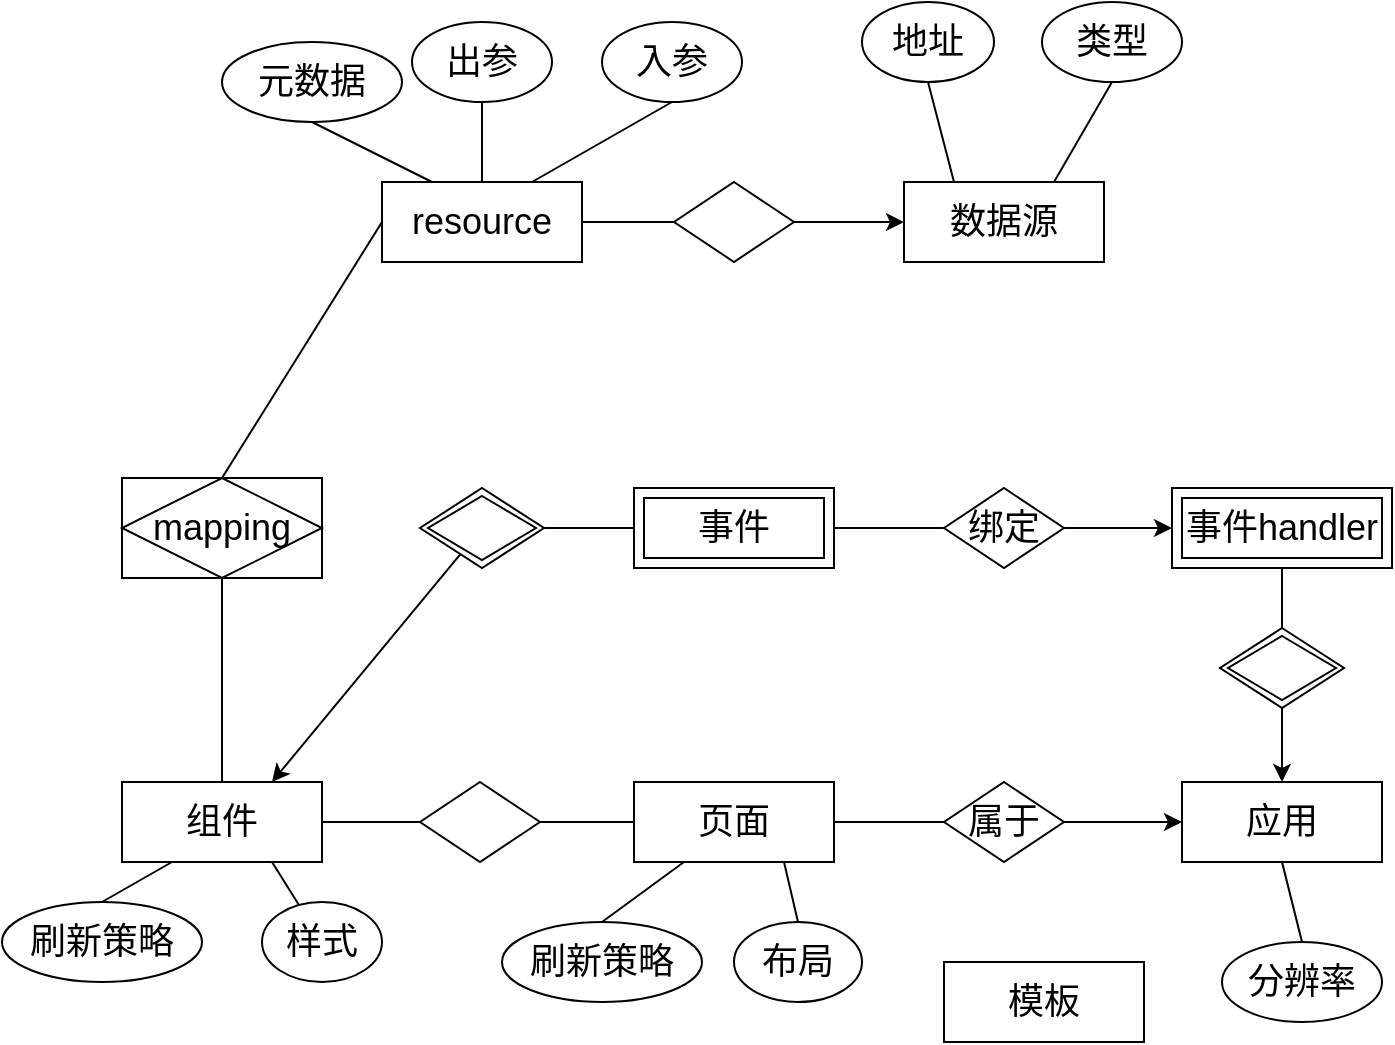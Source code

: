 <mxfile version="14.2.9" type="github">
  <diagram id="8m_83W-AyGa6Lw00tJbV" name="Page-1">
    <mxGraphModel dx="1295" dy="1709" grid="1" gridSize="10" guides="1" tooltips="1" connect="1" arrows="1" fold="1" page="1" pageScale="1" pageWidth="827" pageHeight="1169" math="0" shadow="0">
      <root>
        <mxCell id="0" />
        <mxCell id="1" parent="0" />
        <mxCell id="g3utbNs4VeE5p_Rx1PZi-1" value="组件" style="whiteSpace=wrap;html=1;align=center;fontSize=18;" parent="1" vertex="1">
          <mxGeometry x="80" y="250" width="100" height="40" as="geometry" />
        </mxCell>
        <mxCell id="g3utbNs4VeE5p_Rx1PZi-4" value="" style="shape=rhombus;perimeter=rhombusPerimeter;whiteSpace=wrap;html=1;align=center;fontSize=18;" parent="1" vertex="1">
          <mxGeometry x="229" y="250" width="60" height="40" as="geometry" />
        </mxCell>
        <mxCell id="g3utbNs4VeE5p_Rx1PZi-5" value="" style="endArrow=none;html=1;rounded=0;exitX=1;exitY=0.5;exitDx=0;exitDy=0;entryX=0;entryY=0.5;entryDx=0;entryDy=0;fontSize=18;" parent="1" source="g3utbNs4VeE5p_Rx1PZi-1" target="g3utbNs4VeE5p_Rx1PZi-4" edge="1">
          <mxGeometry relative="1" as="geometry">
            <mxPoint x="170" y="270" as="sourcePoint" />
            <mxPoint x="240" y="270" as="targetPoint" />
          </mxGeometry>
        </mxCell>
        <mxCell id="g3utbNs4VeE5p_Rx1PZi-6" value="页面" style="whiteSpace=wrap;html=1;align=center;fontSize=18;" parent="1" vertex="1">
          <mxGeometry x="336" y="250" width="100" height="40" as="geometry" />
        </mxCell>
        <mxCell id="g3utbNs4VeE5p_Rx1PZi-10" value="" style="edgeStyle=orthogonalEdgeStyle;rounded=0;orthogonalLoop=1;jettySize=auto;html=1;fontSize=18;" parent="1" source="g3utbNs4VeE5p_Rx1PZi-8" target="g3utbNs4VeE5p_Rx1PZi-9" edge="1">
          <mxGeometry relative="1" as="geometry" />
        </mxCell>
        <mxCell id="g3utbNs4VeE5p_Rx1PZi-8" value="属于" style="shape=rhombus;perimeter=rhombusPerimeter;whiteSpace=wrap;html=1;align=center;fontSize=18;" parent="1" vertex="1">
          <mxGeometry x="491" y="250" width="60" height="40" as="geometry" />
        </mxCell>
        <mxCell id="g3utbNs4VeE5p_Rx1PZi-9" value="应用" style="whiteSpace=wrap;html=1;align=center;fontSize=18;" parent="1" vertex="1">
          <mxGeometry x="610" y="250" width="100" height="40" as="geometry" />
        </mxCell>
        <mxCell id="g3utbNs4VeE5p_Rx1PZi-11" value="" style="endArrow=none;html=1;rounded=0;exitX=1;exitY=0.5;exitDx=0;exitDy=0;entryX=0;entryY=0.5;entryDx=0;entryDy=0;fontSize=18;" parent="1" source="g3utbNs4VeE5p_Rx1PZi-4" target="g3utbNs4VeE5p_Rx1PZi-6" edge="1">
          <mxGeometry relative="1" as="geometry">
            <mxPoint x="150" y="280" as="sourcePoint" />
            <mxPoint x="240" y="280" as="targetPoint" />
          </mxGeometry>
        </mxCell>
        <mxCell id="g3utbNs4VeE5p_Rx1PZi-12" value="" style="endArrow=none;html=1;rounded=0;exitX=1;exitY=0.5;exitDx=0;exitDy=0;entryX=0;entryY=0.5;entryDx=0;entryDy=0;fontSize=18;" parent="1" source="g3utbNs4VeE5p_Rx1PZi-6" target="g3utbNs4VeE5p_Rx1PZi-8" edge="1">
          <mxGeometry relative="1" as="geometry">
            <mxPoint x="116" y="290" as="sourcePoint" />
            <mxPoint x="206" y="290" as="targetPoint" />
          </mxGeometry>
        </mxCell>
        <mxCell id="g3utbNs4VeE5p_Rx1PZi-13" value="mapping" style="shape=associativeEntity;whiteSpace=wrap;html=1;align=center;fontSize=18;" parent="1" vertex="1">
          <mxGeometry x="80" y="98" width="100" height="50" as="geometry" />
        </mxCell>
        <mxCell id="g3utbNs4VeE5p_Rx1PZi-16" value="事件" style="shape=ext;margin=3;double=1;whiteSpace=wrap;html=1;align=center;fontSize=18;" parent="1" vertex="1">
          <mxGeometry x="336" y="103" width="100" height="40" as="geometry" />
        </mxCell>
        <mxCell id="g3utbNs4VeE5p_Rx1PZi-19" value="" style="rounded=0;orthogonalLoop=1;jettySize=auto;html=1;entryX=0.75;entryY=0;entryDx=0;entryDy=0;fontSize=18;" parent="1" source="g3utbNs4VeE5p_Rx1PZi-17" target="g3utbNs4VeE5p_Rx1PZi-1" edge="1">
          <mxGeometry relative="1" as="geometry" />
        </mxCell>
        <mxCell id="g3utbNs4VeE5p_Rx1PZi-17" value="" style="shape=rhombus;double=1;perimeter=rhombusPerimeter;whiteSpace=wrap;html=1;align=center;fontSize=18;" parent="1" vertex="1">
          <mxGeometry x="229" y="103" width="62" height="40" as="geometry" />
        </mxCell>
        <mxCell id="g3utbNs4VeE5p_Rx1PZi-20" value="" style="endArrow=none;html=1;rounded=0;exitX=1;exitY=0.5;exitDx=0;exitDy=0;entryX=0;entryY=0.5;entryDx=0;entryDy=0;fontSize=18;" parent="1" source="g3utbNs4VeE5p_Rx1PZi-17" target="g3utbNs4VeE5p_Rx1PZi-16" edge="1">
          <mxGeometry relative="1" as="geometry">
            <mxPoint x="480" y="10" as="sourcePoint" />
            <mxPoint x="640" y="10" as="targetPoint" />
          </mxGeometry>
        </mxCell>
        <mxCell id="g3utbNs4VeE5p_Rx1PZi-21" value="事件handler" style="shape=ext;margin=3;double=1;whiteSpace=wrap;html=1;align=center;fontSize=18;" parent="1" vertex="1">
          <mxGeometry x="605" y="103" width="110" height="40" as="geometry" />
        </mxCell>
        <mxCell id="g3utbNs4VeE5p_Rx1PZi-23" value="" style="edgeStyle=none;rounded=0;orthogonalLoop=1;jettySize=auto;html=1;fontSize=18;" parent="1" source="g3utbNs4VeE5p_Rx1PZi-22" target="g3utbNs4VeE5p_Rx1PZi-21" edge="1">
          <mxGeometry relative="1" as="geometry" />
        </mxCell>
        <mxCell id="g3utbNs4VeE5p_Rx1PZi-22" value="绑定" style="shape=rhombus;perimeter=rhombusPerimeter;whiteSpace=wrap;html=1;align=center;fontSize=18;" parent="1" vertex="1">
          <mxGeometry x="491" y="103" width="60" height="40" as="geometry" />
        </mxCell>
        <mxCell id="g3utbNs4VeE5p_Rx1PZi-24" value="" style="endArrow=none;html=1;rounded=0;exitX=1;exitY=0.5;exitDx=0;exitDy=0;entryX=0;entryY=0.5;entryDx=0;entryDy=0;fontSize=18;" parent="1" source="g3utbNs4VeE5p_Rx1PZi-16" target="g3utbNs4VeE5p_Rx1PZi-22" edge="1">
          <mxGeometry relative="1" as="geometry">
            <mxPoint x="301" y="133" as="sourcePoint" />
            <mxPoint x="346" y="133" as="targetPoint" />
          </mxGeometry>
        </mxCell>
        <mxCell id="g3utbNs4VeE5p_Rx1PZi-26" value="" style="endArrow=none;html=1;rounded=0;exitX=0.5;exitY=1;exitDx=0;exitDy=0;entryX=0.5;entryY=0;entryDx=0;entryDy=0;fontSize=18;" parent="1" source="g3utbNs4VeE5p_Rx1PZi-21" edge="1">
          <mxGeometry relative="1" as="geometry">
            <mxPoint x="740" y="170" as="sourcePoint" />
            <mxPoint x="660" y="173" as="targetPoint" />
          </mxGeometry>
        </mxCell>
        <mxCell id="g3utbNs4VeE5p_Rx1PZi-27" value="" style="edgeStyle=none;rounded=0;orthogonalLoop=1;jettySize=auto;html=1;exitX=0.5;exitY=1;exitDx=0;exitDy=0;entryX=0.5;entryY=0;entryDx=0;entryDy=0;fontSize=18;" parent="1" target="g3utbNs4VeE5p_Rx1PZi-9" edge="1">
          <mxGeometry relative="1" as="geometry">
            <mxPoint x="660" y="213" as="sourcePoint" />
            <mxPoint x="620" y="133" as="targetPoint" />
          </mxGeometry>
        </mxCell>
        <mxCell id="g3utbNs4VeE5p_Rx1PZi-28" value="" style="shape=rhombus;double=1;perimeter=rhombusPerimeter;whiteSpace=wrap;html=1;align=center;fontSize=18;" parent="1" vertex="1">
          <mxGeometry x="629" y="173" width="62" height="40" as="geometry" />
        </mxCell>
        <mxCell id="g3utbNs4VeE5p_Rx1PZi-30" value="模板" style="whiteSpace=wrap;html=1;align=center;fontSize=18;" parent="1" vertex="1">
          <mxGeometry x="491" y="340" width="100" height="40" as="geometry" />
        </mxCell>
        <mxCell id="g3utbNs4VeE5p_Rx1PZi-31" value="数据源" style="whiteSpace=wrap;html=1;align=center;fontSize=18;" parent="1" vertex="1">
          <mxGeometry x="471" y="-50" width="100" height="40" as="geometry" />
        </mxCell>
        <mxCell id="g3utbNs4VeE5p_Rx1PZi-32" value="resource" style="whiteSpace=wrap;html=1;align=center;fontSize=18;" parent="1" vertex="1">
          <mxGeometry x="210" y="-50" width="100" height="40" as="geometry" />
        </mxCell>
        <mxCell id="g3utbNs4VeE5p_Rx1PZi-34" value="" style="edgeStyle=none;rounded=0;orthogonalLoop=1;jettySize=auto;html=1;fontSize=18;" parent="1" source="g3utbNs4VeE5p_Rx1PZi-33" target="g3utbNs4VeE5p_Rx1PZi-31" edge="1">
          <mxGeometry relative="1" as="geometry" />
        </mxCell>
        <mxCell id="g3utbNs4VeE5p_Rx1PZi-33" value="" style="shape=rhombus;perimeter=rhombusPerimeter;whiteSpace=wrap;html=1;align=center;fontSize=18;" parent="1" vertex="1">
          <mxGeometry x="356" y="-50" width="60" height="40" as="geometry" />
        </mxCell>
        <mxCell id="g3utbNs4VeE5p_Rx1PZi-36" value="" style="endArrow=none;html=1;rounded=0;exitX=1;exitY=0.5;exitDx=0;exitDy=0;entryX=0;entryY=0.5;entryDx=0;entryDy=0;fontSize=18;" parent="1" source="g3utbNs4VeE5p_Rx1PZi-32" target="g3utbNs4VeE5p_Rx1PZi-33" edge="1">
          <mxGeometry relative="1" as="geometry">
            <mxPoint x="230" y="-100" as="sourcePoint" />
            <mxPoint x="390" y="-100" as="targetPoint" />
          </mxGeometry>
        </mxCell>
        <mxCell id="g3utbNs4VeE5p_Rx1PZi-38" value="" style="endArrow=none;html=1;rounded=0;exitX=0.5;exitY=0;exitDx=0;exitDy=0;entryX=0.5;entryY=1;entryDx=0;entryDy=0;fontSize=18;" parent="1" source="g3utbNs4VeE5p_Rx1PZi-1" target="g3utbNs4VeE5p_Rx1PZi-13" edge="1">
          <mxGeometry relative="1" as="geometry">
            <mxPoint x="100" y="350" as="sourcePoint" />
            <mxPoint x="130" y="220.0" as="targetPoint" />
          </mxGeometry>
        </mxCell>
        <mxCell id="g3utbNs4VeE5p_Rx1PZi-40" value="" style="endArrow=none;html=1;rounded=0;entryX=0.5;entryY=0;entryDx=0;entryDy=0;exitX=0;exitY=0.5;exitDx=0;exitDy=0;fontSize=18;" parent="1" source="g3utbNs4VeE5p_Rx1PZi-32" target="g3utbNs4VeE5p_Rx1PZi-13" edge="1">
          <mxGeometry relative="1" as="geometry">
            <mxPoint x="130" y="50.0" as="sourcePoint" />
            <mxPoint x="160" y="70" as="targetPoint" />
          </mxGeometry>
        </mxCell>
        <mxCell id="g3utbNs4VeE5p_Rx1PZi-43" value="刷新策略" style="ellipse;whiteSpace=wrap;html=1;align=center;fontSize=18;" parent="1" vertex="1">
          <mxGeometry x="20" y="310" width="100" height="40" as="geometry" />
        </mxCell>
        <mxCell id="g3utbNs4VeE5p_Rx1PZi-44" value="" style="endArrow=none;html=1;rounded=0;exitX=0.5;exitY=0;exitDx=0;exitDy=0;entryX=0.25;entryY=1;entryDx=0;entryDy=0;fontSize=18;" parent="1" source="g3utbNs4VeE5p_Rx1PZi-43" target="g3utbNs4VeE5p_Rx1PZi-1" edge="1">
          <mxGeometry relative="1" as="geometry">
            <mxPoint x="-130" y="260" as="sourcePoint" />
            <mxPoint x="30" y="260" as="targetPoint" />
          </mxGeometry>
        </mxCell>
        <mxCell id="g3utbNs4VeE5p_Rx1PZi-45" value="样式" style="ellipse;whiteSpace=wrap;html=1;align=center;fontSize=18;" parent="1" vertex="1">
          <mxGeometry x="150" y="310" width="60" height="40" as="geometry" />
        </mxCell>
        <mxCell id="g3utbNs4VeE5p_Rx1PZi-46" value="" style="endArrow=none;html=1;rounded=0;entryX=0.75;entryY=1;entryDx=0;entryDy=0;fontSize=18;" parent="1" source="g3utbNs4VeE5p_Rx1PZi-45" target="g3utbNs4VeE5p_Rx1PZi-1" edge="1">
          <mxGeometry relative="1" as="geometry">
            <mxPoint y="340" as="sourcePoint" />
            <mxPoint x="115" y="300" as="targetPoint" />
          </mxGeometry>
        </mxCell>
        <mxCell id="g3utbNs4VeE5p_Rx1PZi-47" value="刷新策略" style="ellipse;whiteSpace=wrap;html=1;align=center;fontSize=18;" parent="1" vertex="1">
          <mxGeometry x="270" y="320" width="100" height="40" as="geometry" />
        </mxCell>
        <mxCell id="g3utbNs4VeE5p_Rx1PZi-48" value="" style="endArrow=none;html=1;rounded=0;entryX=0.25;entryY=1;entryDx=0;entryDy=0;exitX=0.5;exitY=0;exitDx=0;exitDy=0;fontSize=18;" parent="1" source="g3utbNs4VeE5p_Rx1PZi-47" target="g3utbNs4VeE5p_Rx1PZi-6" edge="1">
          <mxGeometry relative="1" as="geometry">
            <mxPoint x="129.27" y="350.073" as="sourcePoint" />
            <mxPoint x="140" y="300" as="targetPoint" />
          </mxGeometry>
        </mxCell>
        <mxCell id="g3utbNs4VeE5p_Rx1PZi-49" value="布局" style="ellipse;whiteSpace=wrap;html=1;align=center;fontSize=18;" parent="1" vertex="1">
          <mxGeometry x="386" y="320" width="64" height="40" as="geometry" />
        </mxCell>
        <mxCell id="g3utbNs4VeE5p_Rx1PZi-50" value="" style="endArrow=none;html=1;rounded=0;entryX=0.75;entryY=1;entryDx=0;entryDy=0;exitX=0.5;exitY=0;exitDx=0;exitDy=0;fontSize=18;" parent="1" source="g3utbNs4VeE5p_Rx1PZi-49" target="g3utbNs4VeE5p_Rx1PZi-6" edge="1">
          <mxGeometry relative="1" as="geometry">
            <mxPoint x="296" y="330" as="sourcePoint" />
            <mxPoint x="371" y="300" as="targetPoint" />
          </mxGeometry>
        </mxCell>
        <mxCell id="g3utbNs4VeE5p_Rx1PZi-51" value="分辨率" style="ellipse;whiteSpace=wrap;html=1;align=center;fontSize=18;" parent="1" vertex="1">
          <mxGeometry x="630" y="330" width="80" height="40" as="geometry" />
        </mxCell>
        <mxCell id="g3utbNs4VeE5p_Rx1PZi-52" value="" style="endArrow=none;html=1;rounded=0;entryX=0.5;entryY=1;entryDx=0;entryDy=0;exitX=0.5;exitY=0;exitDx=0;exitDy=0;fontSize=18;" parent="1" source="g3utbNs4VeE5p_Rx1PZi-51" target="g3utbNs4VeE5p_Rx1PZi-9" edge="1">
          <mxGeometry relative="1" as="geometry">
            <mxPoint x="416" y="330" as="sourcePoint" />
            <mxPoint x="396" y="300" as="targetPoint" />
          </mxGeometry>
        </mxCell>
        <mxCell id="g3utbNs4VeE5p_Rx1PZi-53" value="类型" style="ellipse;whiteSpace=wrap;html=1;align=center;fontSize=18;" parent="1" vertex="1">
          <mxGeometry x="540" y="-140" width="70" height="40" as="geometry" />
        </mxCell>
        <mxCell id="g3utbNs4VeE5p_Rx1PZi-54" value="地址" style="ellipse;whiteSpace=wrap;html=1;align=center;fontSize=18;" parent="1" vertex="1">
          <mxGeometry x="450" y="-140" width="66" height="40" as="geometry" />
        </mxCell>
        <mxCell id="g3utbNs4VeE5p_Rx1PZi-55" value="" style="endArrow=none;html=1;rounded=0;exitX=0.75;exitY=0;exitDx=0;exitDy=0;entryX=0.5;entryY=1;entryDx=0;entryDy=0;fontSize=18;" parent="1" source="g3utbNs4VeE5p_Rx1PZi-31" target="g3utbNs4VeE5p_Rx1PZi-53" edge="1">
          <mxGeometry relative="1" as="geometry">
            <mxPoint x="700" y="-30" as="sourcePoint" />
            <mxPoint x="860" y="-30" as="targetPoint" />
          </mxGeometry>
        </mxCell>
        <mxCell id="g3utbNs4VeE5p_Rx1PZi-56" value="" style="endArrow=none;html=1;rounded=0;exitX=0.25;exitY=0;exitDx=0;exitDy=0;entryX=0.5;entryY=1;entryDx=0;entryDy=0;fontSize=18;" parent="1" source="g3utbNs4VeE5p_Rx1PZi-31" target="g3utbNs4VeE5p_Rx1PZi-54" edge="1">
          <mxGeometry relative="1" as="geometry">
            <mxPoint x="556" y="-40" as="sourcePoint" />
            <mxPoint x="600" y="-90" as="targetPoint" />
          </mxGeometry>
        </mxCell>
        <mxCell id="g3utbNs4VeE5p_Rx1PZi-57" value="元数据" style="ellipse;whiteSpace=wrap;html=1;align=center;fontSize=18;" parent="1" vertex="1">
          <mxGeometry x="130" y="-120" width="90" height="40" as="geometry" />
        </mxCell>
        <mxCell id="g3utbNs4VeE5p_Rx1PZi-58" value="出参" style="ellipse;whiteSpace=wrap;html=1;align=center;fontSize=18;" parent="1" vertex="1">
          <mxGeometry x="225" y="-130" width="70" height="40" as="geometry" />
        </mxCell>
        <mxCell id="g3utbNs4VeE5p_Rx1PZi-59" value="入参" style="ellipse;whiteSpace=wrap;html=1;align=center;fontSize=18;" parent="1" vertex="1">
          <mxGeometry x="320" y="-130" width="70" height="40" as="geometry" />
        </mxCell>
        <mxCell id="g3utbNs4VeE5p_Rx1PZi-60" value="" style="endArrow=none;html=1;rounded=0;exitX=0.5;exitY=1;exitDx=0;exitDy=0;entryX=0.75;entryY=0;entryDx=0;entryDy=0;fontSize=18;" parent="1" source="g3utbNs4VeE5p_Rx1PZi-59" target="g3utbNs4VeE5p_Rx1PZi-32" edge="1">
          <mxGeometry relative="1" as="geometry">
            <mxPoint x="506" y="-40" as="sourcePoint" />
            <mxPoint x="493" y="-90" as="targetPoint" />
          </mxGeometry>
        </mxCell>
        <mxCell id="g3utbNs4VeE5p_Rx1PZi-61" value="" style="endArrow=none;html=1;rounded=0;exitX=0.5;exitY=1;exitDx=0;exitDy=0;entryX=0.5;entryY=0;entryDx=0;entryDy=0;fontSize=18;" parent="1" source="g3utbNs4VeE5p_Rx1PZi-58" target="g3utbNs4VeE5p_Rx1PZi-32" edge="1">
          <mxGeometry relative="1" as="geometry">
            <mxPoint x="365" y="-80" as="sourcePoint" />
            <mxPoint x="295" y="-40" as="targetPoint" />
          </mxGeometry>
        </mxCell>
        <mxCell id="g3utbNs4VeE5p_Rx1PZi-62" value="" style="endArrow=none;html=1;rounded=0;exitX=0.5;exitY=1;exitDx=0;exitDy=0;entryX=0.25;entryY=0;entryDx=0;entryDy=0;fontSize=18;" parent="1" source="g3utbNs4VeE5p_Rx1PZi-57" target="g3utbNs4VeE5p_Rx1PZi-32" edge="1">
          <mxGeometry relative="1" as="geometry">
            <mxPoint x="270" y="-80" as="sourcePoint" />
            <mxPoint x="270" y="-40" as="targetPoint" />
          </mxGeometry>
        </mxCell>
      </root>
    </mxGraphModel>
  </diagram>
</mxfile>
